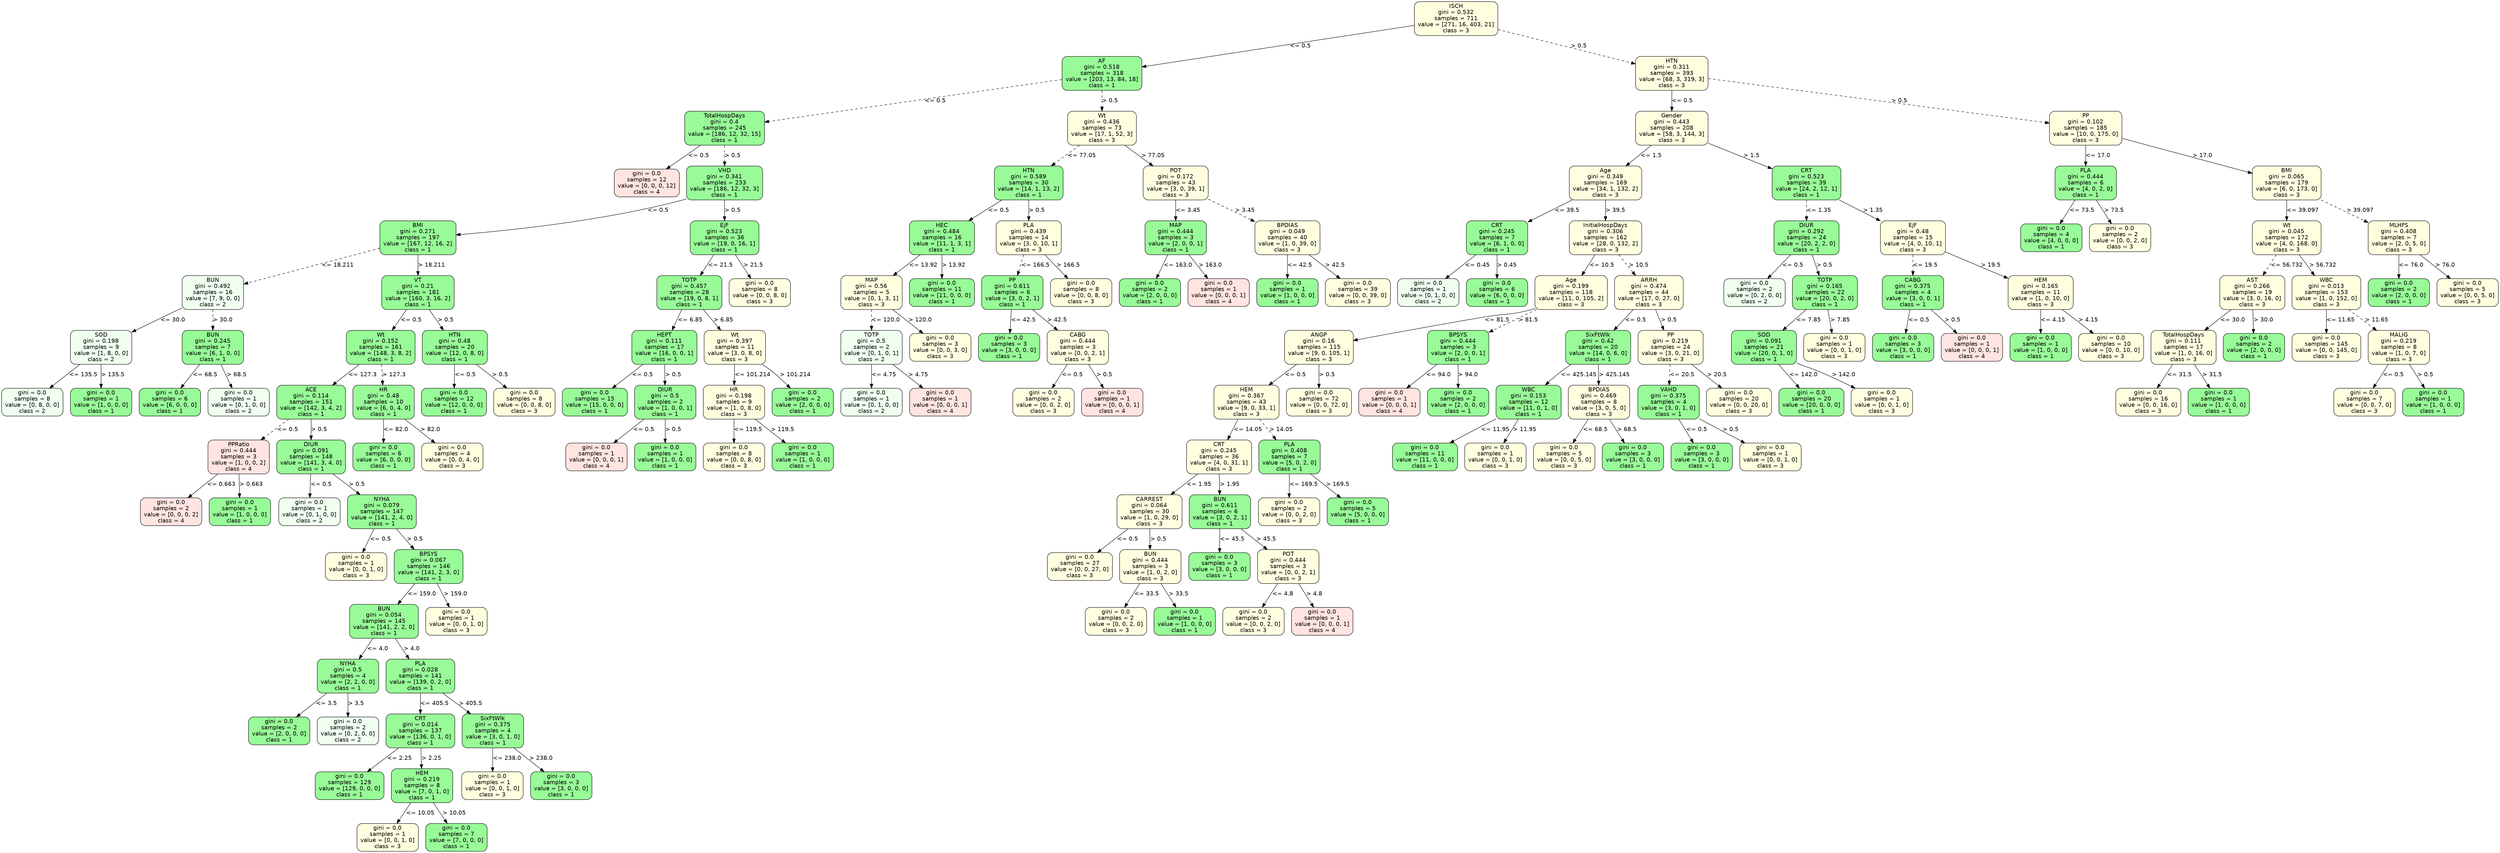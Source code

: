 strict digraph Tree {
	graph [bb="0,0,6099,2078"];
	node [color=black,
		fontname=helvetica,
		label="\N",
		shape=box,
		style="filled, rounded"
	];
	edge [fontname=helvetica];
	0	 [fillcolor=lightyellow,
		height=1.1528,
		label="ISCH\ngini = 0.532\nsamples = 711\nvalue = [271, 16, 403, 21]\nclass = 3",
		pos="3553,2036.5",
		width=2.8333];
	1	 [fillcolor=palegreen,
		height=1.1528,
		label="AF\ngini = 0.518\nsamples = 318\nvalue = [203, 13, 84, 18]\nclass = 1",
		pos="2688,1902.5",
		width=2.7083];
	0 -> 1	 [label="<= 0.5",
		labelangle=45,
		labeldistance=2.5,
		lp="3173,1969.5",
		op="<=",
		param=0.5,
		pos="e,2785.6,1917.6 3450.8,2020.7 3286.2,1995.2 2963.8,1945.2 2795.7,1919.2",
		style=solid];
	80	 [fillcolor=lightyellow,
		height=1.1528,
		label="HTN\ngini = 0.311\nsamples = 393\nvalue = [68, 3, 319, 3]\nclass = 3",
		pos="4080,1902.5",
		width=2.4583];
	0 -> 80	 [label="> 0.5",
		labelangle=-45,
		labeldistance=2.5,
		lp="3853,1969.5",
		op=">",
		param=0.5,
		pos="e,3991.2,1925.1 3655.2,2010.5 3749.5,1986.5 3888.4,1951.2 3981.5,1927.5",
		style=dashed];
	2	 [fillcolor=palegreen,
		height=1.1528,
		label="TotalHospDays\ngini = 0.4\nsamples = 245\nvalue = [186, 12, 32, 15]\nclass = 1",
		pos="1766,1768.5",
		width=2.7083];
	1 -> 2	 [label="<= 0.5",
		lp="2281,1835.5",
		op="<=",
		param=0.5,
		pos="e,1863.8,1782.7 2590.2,1888.3 2416.3,1863 2054.8,1810.5 1873.9,1784.2",
		style=dashed];
	57	 [fillcolor=lightyellow,
		height=1.1528,
		label="Wt\ngini = 0.436\nsamples = 73\nvalue = [17, 1, 52, 3]\nclass = 3",
		pos="2688,1768.5",
		width=2.3333];
	1 -> 57	 [label="> 0.5",
		lp="2708,1835.5",
		op=">",
		param=0.5,
		pos="e,2688,1810.1 2688,1860.8 2688,1848 2688,1833.7 2688,1820.2",
		style=dashed];
	3	 [fillcolor=mistyrose,
		height=0.94444,
		label="gini = 0.0\nsamples = 12\nvalue = [0, 0, 0, 12]\nclass = 4",
		pos="1576,1634.5",
		width=2.2083];
	2 -> 3	 [label="<= 0.5",
		lp="1703,1701.5",
		op="<=",
		param=0.5,
		pos="e,1624.2,1668.5 1706.9,1726.8 1683.3,1710.1 1656.1,1691 1632.7,1674.5",
		style=solid];
	4	 [fillcolor=palegreen,
		height=1.1528,
		label="VHD\ngini = 0.341\nsamples = 233\nvalue = [186, 12, 32, 3]\nclass = 1",
		pos="1766,1634.5",
		width=2.5833];
	2 -> 4	 [label="> 0.5",
		lp="1786,1701.5",
		op=">",
		param=0.5,
		pos="e,1766,1676.1 1766,1726.8 1766,1714 1766,1699.7 1766,1686.2",
		style=dashed];
	5	 [fillcolor=palegreen,
		height=1.1528,
		label="BMI\ngini = 0.271\nsamples = 197\nvalue = [167, 12, 16, 2]\nclass = 1",
		pos="1017,1500.5",
		width=2.5833];
	4 -> 5	 [label="<= 0.5",
		lp="1604,1567.5",
		op="<=",
		param=0.5,
		pos="e,1110,1506.6 1672.9,1595.6 1669.9,1594.7 1667,1593.8 1664,1593 1476,1542.2 1249.4,1517.9 1120.3,1507.5",
		style=solid];
	44	 [fillcolor=palegreen,
		height=1.1528,
		label="EjF\ngini = 0.523\nsamples = 36\nvalue = [19, 0, 16, 1]\nclass = 1",
		pos="1766,1500.5",
		width=2.3333];
	4 -> 44	 [label="> 0.5",
		lp="1786,1567.5",
		op=">",
		param=0.5,
		pos="e,1766,1542.1 1766,1592.8 1766,1580 1766,1565.7 1766,1552.2",
		style=solid];
	6	 [fillcolor=honeydew,
		height=1.1528,
		label="BUN\ngini = 0.492\nsamples = 16\nvalue = [7, 9, 0, 0]\nclass = 2",
		pos="516,1366.5",
		width=2.0833];
	5 -> 6	 [label="<= 18.211",
		lp="821.5,1433.5",
		op="<=",
		param=18.211,
		pos="e,591.39,1386.7 923.94,1475.6 831.48,1450.9 690.88,1413.3 601.25,1389.3",
		style=dashed];
	13	 [fillcolor=palegreen,
		height=1.1528,
		label="VT\ngini = 0.21\nsamples = 181\nvalue = [160, 3, 16, 2]\nclass = 1",
		pos="1017,1366.5",
		width=2.4583];
	5 -> 13	 [label="> 18.211",
		lp="1050.5,1433.5",
		op=">",
		param=18.211,
		pos="e,1017,1408.1 1017,1458.8 1017,1446 1017,1431.7 1017,1418.2",
		style=solid];
	7	 [fillcolor=honeydew,
		height=1.1528,
		label="SOD\ngini = 0.198\nsamples = 9\nvalue = [1, 8, 0, 0]\nclass = 2",
		pos="243,1232.5",
		width=2.0833];
	6 -> 7	 [label="<= 30.0",
		lp="418.5,1299.5",
		op="<=",
		param=30.0,
		pos="e,318.08,1269.4 440.68,1329.5 405.47,1312.2 363.41,1291.6 327.16,1273.8",
		style=solid];
	10	 [fillcolor=palegreen,
		height=1.1528,
		label="BUN\ngini = 0.245\nsamples = 7\nvalue = [6, 1, 0, 0]\nclass = 1",
		pos="516,1232.5",
		width=2.0833];
	6 -> 10	 [label="> 30.0",
		lp="540.5,1299.5",
		op=">",
		param=30.0,
		pos="e,516,1274.1 516,1324.8 516,1312 516,1297.7 516,1284.2",
		style=dashed];
	8	 [fillcolor=honeydew,
		height=0.94444,
		label="gini = 0.0\nsamples = 8\nvalue = [0, 8, 0, 0]\nclass = 2",
		pos="75,1098.5",
		width=2.0833];
	7 -> 8	 [label="<= 135.5",
		lp="200,1165.5",
		op="<=",
		param=135.5,
		pos="e,117.63,1132.5 190.76,1190.8 170.02,1174.3 146.24,1155.3 125.65,1138.9",
		style=solid];
	9	 [fillcolor=palegreen,
		height=0.94444,
		label="gini = 0.0\nsamples = 1\nvalue = [1, 0, 0, 0]\nclass = 1",
		pos="243,1098.5",
		width=2.0833];
	7 -> 9	 [label="> 135.5",
		lp="272,1165.5",
		op=">",
		param=135.5,
		pos="e,243,1132.5 243,1190.8 243,1175.6 243,1158.3 243,1142.9",
		style=solid];
	11	 [fillcolor=palegreen,
		height=0.94444,
		label="gini = 0.0\nsamples = 6\nvalue = [6, 0, 0, 0]\nclass = 1",
		pos="411,1098.5",
		width=2.0833];
	10 -> 11	 [label="<= 68.5",
		lp="497.5,1165.5",
		op="<=",
		param=68.5,
		pos="e,437.64,1132.5 483.35,1190.8 470.84,1174.9 456.57,1156.7 444.03,1140.7",
		style=solid];
	12	 [fillcolor=honeydew,
		height=0.94444,
		label="gini = 0.0\nsamples = 1\nvalue = [0, 1, 0, 0]\nclass = 2",
		pos="579,1098.5",
		width=2.0833];
	10 -> 12	 [label="> 68.5",
		lp="574.5,1165.5",
		op=">",
		param=68.5,
		pos="e,563.01,1132.5 535.59,1190.8 542.89,1175.3 551.19,1157.7 558.56,1142",
		style=solid];
	14	 [fillcolor=palegreen,
		height=1.1528,
		label="Wt\ngini = 0.152\nsamples = 161\nvalue = [148, 3, 8, 2]\nclass = 1",
		pos="926,1232.5",
		width=2.3333];
	13 -> 14	 [label="<= 0.5",
		lp="1001,1299.5",
		op="<=",
		param=0.5,
		pos="e,954.28,1274.1 988.71,1324.8 979.63,1311.5 969.49,1296.5 960.05,1282.6",
		style=solid];
	41	 [fillcolor=palegreen,
		height=1.1528,
		label="HTN\ngini = 0.48\nsamples = 20\nvalue = [12, 0, 8, 0]\nclass = 1",
		pos="1107,1232.5",
		width=2.2083];
	13 -> 41	 [label="> 0.5",
		lp="1085,1299.5",
		op=">",
		param=0.5,
		pos="e,1079,1274.1 1045,1324.8 1054,1311.5 1064,1296.5 1073.3,1282.6",
		style=solid];
	15	 [fillcolor=palegreen,
		height=1.1528,
		label="ACE\ngini = 0.114\nsamples = 151\nvalue = [142, 3, 4, 2]\nclass = 1",
		pos="756,1098.5",
		width=2.3333];
	14 -> 15	 [label="<= 127.3",
		lp="882,1165.5",
		op="<=",
		param=127.3,
		pos="e,808.82,1140.1 873.14,1190.8 855.39,1176.8 835.45,1161.1 817.12,1146.7",
		style=solid];
	38	 [fillcolor=palegreen,
		height=1.1528,
		label="HR\ngini = 0.48\nsamples = 10\nvalue = [6, 0, 4, 0]\nclass = 1",
		pos="933,1098.5",
		width=2.0833];
	14 -> 38	 [label="> 127.3",
		lp="959,1165.5",
		op=">",
		param=127.3,
		pos="e,930.82,1140.1 928.18,1190.8 928.85,1178 929.6,1163.7 930.3,1150.2",
		style=dashed];
	16	 [fillcolor=mistyrose,
		height=1.1528,
		label="PPRatio\ngini = 0.444\nsamples = 3\nvalue = [1, 0, 0, 2]\nclass = 4",
		pos="579,964.5",
		width=2.0833];
	15 -> 16	 [label="<= 0.5",
		lp="699,1031.5",
		op="<=",
		param=0.5,
		pos="e,634,1006.1 700.97,1056.8 682.32,1042.7 661.35,1026.8 642.12,1012.3",
		style=dashed];
	19	 [fillcolor=palegreen,
		height=1.1528,
		label="DIUR\ngini = 0.091\nsamples = 148\nvalue = [141, 3, 4, 0]\nclass = 1",
		pos="756,964.5",
		width=2.3333];
	15 -> 19	 [label="> 0.5",
		lp="776,1031.5",
		op=">",
		param=0.5,
		pos="e,756,1006.1 756,1056.8 756,1044 756,1029.7 756,1016.2",
		style=solid];
	17	 [fillcolor=mistyrose,
		height=0.94444,
		label="gini = 0.0\nsamples = 2\nvalue = [0, 0, 0, 2]\nclass = 4",
		pos="414,830.5",
		width=2.0833];
	16 -> 17	 [label="<= 0.663",
		lp="537,897.5",
		op="<=",
		param=0.663,
		pos="e,455.87,864.5 527.7,922.84 507.32,906.29 483.96,887.32 463.74,870.9",
		style=solid];
	18	 [fillcolor=palegreen,
		height=0.94444,
		label="gini = 0.0\nsamples = 1\nvalue = [1, 0, 0, 0]\nclass = 1",
		pos="582,830.5",
		width=2.0833];
	16 -> 18	 [label="> 0.663",
		lp="610,897.5",
		op=">",
		param=0.663,
		pos="e,581.24,864.5 579.93,922.84 580.27,907.6 580.66,890.33 581.01,874.87",
		style=solid];
	20	 [fillcolor=honeydew,
		height=0.94444,
		label="gini = 0.0\nsamples = 1\nvalue = [0, 1, 0, 0]\nclass = 2",
		pos="752,830.5",
		width=2.0833];
	19 -> 20	 [label="<= 0.5",
		lp="781,897.5",
		op="<=",
		param=0.5,
		pos="e,753.02,864.5 754.76,922.84 754.3,907.6 753.79,890.33 753.32,874.87",
		style=solid];
	21	 [fillcolor=palegreen,
		height=1.1528,
		label="NYHA\ngini = 0.079\nsamples = 147\nvalue = [141, 2, 4, 0]\nclass = 1",
		pos="929,830.5",
		width=2.3333];
	19 -> 21	 [label="> 0.5",
		lp="868,897.5",
		op=">",
		param=0.5,
		pos="e,875.24,872.14 809.79,922.84 828.02,908.72 848.51,892.84 867.31,878.29",
		style=solid];
	22	 [fillcolor=lightyellow,
		height=0.94444,
		label="gini = 0.0\nsamples = 1\nvalue = [0, 0, 1, 0]\nclass = 3",
		pos="866,696.5",
		width=2.0833];
	21 -> 22	 [label="<= 0.5",
		lp="926,763.5",
		op="<=",
		param=0.5,
		pos="e,881.99,730.5 909.41,788.84 902.11,773.31 893.81,755.66 886.44,739.98",
		style=solid];
	23	 [fillcolor=palegreen,
		height=1.1528,
		label="BPSYS\ngini = 0.067\nsamples = 146\nvalue = [141, 2, 3, 0]\nclass = 1",
		pos="1043,696.5",
		width=2.3333];
	21 -> 23	 [label="> 0.5",
		lp="1010,763.5",
		op=">",
		param=0.5,
		pos="e,1007.6,738.14 964.45,788.84 976.03,775.22 989,759.97 1001,745.85",
		style=solid];
	24	 [fillcolor=palegreen,
		height=1.1528,
		label="BUN\ngini = 0.054\nsamples = 145\nvalue = [141, 2, 2, 0]\nclass = 1",
		pos="934,562.5",
		width=2.3333];
	23 -> 24	 [label="<= 159.0",
		lp="1027,629.5",
		op="<=",
		param=159.0,
		pos="e,967.87,604.14 1009.1,654.84 998.14,641.35 985.86,626.26 974.46,612.24",
		style=solid];
	37	 [fillcolor=lightyellow,
		height=0.94444,
		label="gini = 0.0\nsamples = 1\nvalue = [0, 0, 1, 0]\nclass = 3",
		pos="1111,562.5",
		width=2.0833];
	23 -> 37	 [label="> 159.0",
		lp="1109,629.5",
		op=">",
		param=159.0,
		pos="e,1093.7,596.5 1064.1,654.84 1072.1,639.17 1081.1,621.33 1089.2,605.53",
		style=solid];
	25	 [fillcolor=palegreen,
		height=1.1528,
		label="NYHA\ngini = 0.5\nsamples = 4\nvalue = [2, 2, 0, 0]\nclass = 1",
		pos="846,428.5",
		width=2.0833];
	24 -> 25	 [label="<= 4.0",
		lp="919,495.5",
		op="<=",
		param=4.0,
		pos="e,873.34,470.14 906.64,520.84 897.86,507.48 888.05,492.54 878.93,478.64",
		style=solid];
	28	 [fillcolor=palegreen,
		height=1.1528,
		label="PLA\ngini = 0.028\nsamples = 141\nvalue = [139, 0, 2, 0]\nclass = 1",
		pos="1023,428.5",
		width=2.3333];
	24 -> 28	 [label="> 4.0",
		lp="1002,495.5",
		op=">",
		param=4.0,
		pos="e,995.34,470.14 961.67,520.84 970.55,507.48 980.47,492.54 989.7,478.64",
		style=solid];
	26	 [fillcolor=palegreen,
		height=0.94444,
		label="gini = 0.0\nsamples = 2\nvalue = [2, 0, 0, 0]\nclass = 1",
		pos="678,294.5",
		width=2.0833];
	25 -> 26	 [label="<= 3.5",
		lp="794,361.5",
		op="<=",
		param=3.5,
		pos="e,720.63,328.5 793.76,386.84 773.02,370.29 749.24,351.32 728.65,334.9",
		style=solid];
	27	 [fillcolor=honeydew,
		height=0.94444,
		label="gini = 0.0\nsamples = 2\nvalue = [0, 2, 0, 0]\nclass = 2",
		pos="846,294.5",
		width=2.0833];
	25 -> 27	 [label="> 3.5",
		lp="866,361.5",
		op=">",
		param=3.5,
		pos="e,846,328.5 846,386.84 846,371.6 846,354.33 846,338.87",
		style=solid];
	29	 [fillcolor=palegreen,
		height=1.1528,
		label="CRT\ngini = 0.014\nsamples = 137\nvalue = [136, 0, 1, 0]\nclass = 1",
		pos="1023,294.5",
		width=2.3333];
	28 -> 29	 [label="<= 405.5",
		lp="1058,361.5",
		op="<=",
		param=405.5,
		pos="e,1023,336.14 1023,386.84 1023,373.98 1023,359.66 1023,346.21",
		style=solid];
	34	 [fillcolor=palegreen,
		height=1.1528,
		label="SixFtWlk\ngini = 0.375\nsamples = 4\nvalue = [3, 0, 1, 0]\nclass = 1",
		pos="1200,294.5",
		width=2.0833];
	28 -> 34	 [label="> 405.5",
		lp="1146,361.5",
		op=">",
		param=405.5,
		pos="e,1145,336.14 1078,386.84 1096.7,372.72 1117.7,356.84 1136.9,342.29",
		style=solid];
	30	 [fillcolor=palegreen,
		height=0.94444,
		label="gini = 0.0\nsamples = 129\nvalue = [129, 0, 0, 0]\nclass = 1",
		pos="850,160.5",
		width=2.3333];
	29 -> 30	 [label="<= 2.25",
		lp="972.5,227.5",
		op="<=",
		param=2.25,
		pos="e,893.9,194.5 969.21,252.84 947.75,236.21 923.14,217.15 901.87,200.68",
		style=solid];
	31	 [fillcolor=palegreen,
		height=1.1528,
		label="HEM\ngini = 0.219\nsamples = 8\nvalue = [7, 0, 1, 0]\nclass = 1",
		pos="1027,160.5",
		width=2.0833];
	29 -> 31	 [label="> 2.25",
		lp="1050.5,227.5",
		op=">",
		param=2.25,
		pos="e,1025.8,202.14 1024.2,252.84 1024.6,239.98 1025.1,225.66 1025.5,212.21",
		style=solid];
	32	 [fillcolor=lightyellow,
		height=0.94444,
		label="gini = 0.0\nsamples = 1\nvalue = [0, 0, 1, 0]\nclass = 3",
		pos="943,34",
		width=2.0833];
	31 -> 32	 [label="<= 10.05",
		lp="1020,93.5",
		op="<=",
		param=10.05,
		pos="e,965.67,68.142 999.26,118.73 990.32,105.27 980.41,90.336 971.42,76.803",
		style=solid];
	33	 [fillcolor=palegreen,
		height=0.94444,
		label="gini = 0.0\nsamples = 7\nvalue = [7, 0, 0, 0]\nclass = 1",
		pos="1111,34",
		width=2.0833];
	31 -> 33	 [label="> 10.05",
		lp="1104,93.5",
		op=">",
		param=10.05,
		pos="e,1088.3,68.142 1054.7,118.73 1063.7,105.27 1073.6,90.336 1082.6,76.803",
		style=solid];
	35	 [fillcolor=lightyellow,
		height=0.94444,
		label="gini = 0.0\nsamples = 1\nvalue = [0, 0, 1, 0]\nclass = 3",
		pos="1199,160.5",
		width=2.0833];
	34 -> 35	 [label="<= 238.0",
		lp="1235,227.5",
		op="<=",
		param=238.0,
		pos="e,1199.3,194.5 1199.7,252.84 1199.6,237.6 1199.4,220.33 1199.3,204.87",
		style=solid];
	36	 [fillcolor=palegreen,
		height=0.94444,
		label="gini = 0.0\nsamples = 3\nvalue = [3, 0, 0, 0]\nclass = 1",
		pos="1367,160.5",
		width=2.0833];
	34 -> 36	 [label="> 238.0",
		lp="1318,227.5",
		op=">",
		param=238.0,
		pos="e,1324.6,194.5 1251.9,252.84 1272.5,236.29 1296.2,217.32 1316.7,200.9",
		style=solid];
	39	 [fillcolor=palegreen,
		height=0.94444,
		label="gini = 0.0\nsamples = 6\nvalue = [6, 0, 0, 0]\nclass = 1",
		pos="933,964.5",
		width=2.0833];
	38 -> 39	 [label="<= 82.0",
		lp="963.5,1031.5",
		op="<=",
		param=82.0,
		pos="e,933,998.5 933,1056.8 933,1041.6 933,1024.3 933,1008.9",
		style=solid];
	40	 [fillcolor=lightyellow,
		height=0.94444,
		label="gini = 0.0\nsamples = 4\nvalue = [0, 0, 4, 0]\nclass = 3",
		pos="1101,964.5",
		width=2.0833];
	38 -> 40	 [label="> 82.0",
		lp="1047.5,1031.5",
		op=">",
		param=82.0,
		pos="e,1058.4,998.5 985.24,1056.8 1006,1040.3 1029.8,1021.3 1050.4,1004.9",
		style=solid];
	42	 [fillcolor=palegreen,
		height=0.94444,
		label="gini = 0.0\nsamples = 12\nvalue = [12, 0, 0, 0]\nclass = 1",
		pos="1105,1098.5",
		width=2.2083];
	41 -> 42	 [label="<= 0.5",
		lp="1133,1165.5",
		op="<=",
		param=0.5,
		pos="e,1105.5,1132.5 1106.4,1190.8 1106.2,1175.6 1105.9,1158.3 1105.7,1142.9",
		style=solid];
	43	 [fillcolor=lightyellow,
		height=0.94444,
		label="gini = 0.0\nsamples = 8\nvalue = [0, 0, 8, 0]\nclass = 3",
		pos="1277,1098.5",
		width=2.0833];
	41 -> 43	 [label="> 0.5",
		lp="1218,1165.5",
		op=">",
		param=0.5,
		pos="e,1233.9,1132.5 1159.9,1190.8 1180.9,1174.3 1204.9,1155.3 1225.8,1138.9",
		style=solid];
	45	 [fillcolor=palegreen,
		height=1.1528,
		label="TOTP\ngini = 0.457\nsamples = 28\nvalue = [19, 0, 8, 1]\nclass = 1",
		pos="1680,1366.5",
		width=2.2083];
	44 -> 45	 [label="<= 21.5",
		lp="1756.5,1433.5",
		op="<=",
		param=21.5,
		pos="e,1706.7,1408.1 1739.3,1458.8 1730.7,1445.5 1721.1,1430.5 1712.2,1416.6",
		style=solid];
	56	 [fillcolor=lightyellow,
		height=0.94444,
		label="gini = 0.0\nsamples = 8\nvalue = [0, 0, 8, 0]\nclass = 3",
		pos="1852,1366.5",
		width=2.0833];
	44 -> 56	 [label="> 21.5",
		lp="1836.5,1433.5",
		op=">",
		param=21.5,
		pos="e,1830.2,1400.5 1792.7,1458.8 1802.9,1443 1814.5,1425 1824.7,1409.1",
		style=solid];
	46	 [fillcolor=palegreen,
		height=1.1528,
		label="HEPT\ngini = 0.111\nsamples = 17\nvalue = [16, 0, 0, 1]\nclass = 1",
		pos="1619,1232.5",
		width=2.2083];
	45 -> 46	 [label="<= 6.85",
		lp="1682.5,1299.5",
		op="<=",
		param=6.85,
		pos="e,1638,1274.1 1661,1324.8 1655.1,1311.7 1648.4,1297.1 1642.2,1283.4",
		style=solid];
	51	 [fillcolor=lightyellow,
		height=1.1528,
		label="Wt\ngini = 0.397\nsamples = 11\nvalue = [3, 0, 8, 0]\nclass = 3",
		pos="1791,1232.5",
		width=2.0833];
	45 -> 51	 [label="> 6.85",
		lp="1763.5,1299.5",
		op=">",
		param=6.85,
		pos="e,1756.5,1274.1 1714.5,1324.8 1725.8,1311.2 1738.4,1296 1750.1,1281.9",
		style=solid];
	47	 [fillcolor=palegreen,
		height=0.94444,
		label="gini = 0.0\nsamples = 15\nvalue = [15, 0, 0, 0]\nclass = 1",
		pos="1449,1098.5",
		width=2.2083];
	46 -> 47	 [label="<= 0.5",
		lp="1566,1165.5",
		op="<=",
		param=0.5,
		pos="e,1492.1,1132.5 1566.1,1190.8 1545.1,1174.3 1521.1,1155.3 1500.2,1138.9",
		style=solid];
	48	 [fillcolor=palegreen,
		height=1.1528,
		label="DIUR\ngini = 0.5\nsamples = 2\nvalue = [1, 0, 0, 1]\nclass = 1",
		pos="1621,1098.5",
		width=2.0833];
	46 -> 48	 [label="> 0.5",
		lp="1641,1165.5",
		op=">",
		param=0.5,
		pos="e,1620.4,1140.1 1619.6,1190.8 1619.8,1178 1620,1163.7 1620.2,1150.2",
		style=solid];
	49	 [fillcolor=mistyrose,
		height=0.94444,
		label="gini = 0.0\nsamples = 1\nvalue = [0, 0, 0, 1]\nclass = 4",
		pos="1453,964.5",
		width=2.0833];
	48 -> 49	 [label="<= 0.5",
		lp="1569,1031.5",
		op="<=",
		param=0.5,
		pos="e,1495.6,998.5 1568.8,1056.8 1548,1040.3 1524.2,1021.3 1503.6,1004.9",
		style=solid];
	50	 [fillcolor=palegreen,
		height=0.94444,
		label="gini = 0.0\nsamples = 1\nvalue = [1, 0, 0, 0]\nclass = 1",
		pos="1621,964.5",
		width=2.0833];
	48 -> 50	 [label="> 0.5",
		lp="1641,1031.5",
		op=">",
		param=0.5,
		pos="e,1621,998.5 1621,1056.8 1621,1041.6 1621,1024.3 1621,1008.9",
		style=solid];
	52	 [fillcolor=lightyellow,
		height=1.1528,
		label="HR\ngini = 0.198\nsamples = 9\nvalue = [1, 0, 8, 0]\nclass = 3",
		pos="1789,1098.5",
		width=2.0833];
	51 -> 52	 [label="<= 101.214",
		lp="1835,1165.5",
		op="<=",
		param=101.214,
		pos="e,1789.6,1140.1 1790.4,1190.8 1790.2,1178 1790,1163.7 1789.8,1150.2",
		style=solid];
	55	 [fillcolor=palegreen,
		height=0.94444,
		label="gini = 0.0\nsamples = 2\nvalue = [2, 0, 0, 0]\nclass = 1",
		pos="1957,1098.5",
		width=2.0833];
	51 -> 55	 [label="> 101.214",
		lp="1937,1165.5",
		op=">",
		param=101.214,
		pos="e,1926,1132.7 1859,1190.9 1867.3,1185.1 1875.5,1179.1 1883,1173 1895.3,1163 1907.8,1151.2 1918.9,1140",
		style=solid];
	53	 [fillcolor=lightyellow,
		height=0.94444,
		label="gini = 0.0\nsamples = 8\nvalue = [0, 0, 8, 0]\nclass = 3",
		pos="1789,964.5",
		width=2.0833];
	52 -> 53	 [label="<= 119.5",
		lp="1824,1031.5",
		op="<=",
		param=119.5,
		pos="e,1789,998.5 1789,1056.8 1789,1041.6 1789,1024.3 1789,1008.9",
		style=solid];
	54	 [fillcolor=palegreen,
		height=0.94444,
		label="gini = 0.0\nsamples = 1\nvalue = [1, 0, 0, 0]\nclass = 1",
		pos="1957,964.5",
		width=2.0833];
	52 -> 54	 [label="> 119.5",
		lp="1908,1031.5",
		op=">",
		param=119.5,
		pos="e,1914.4,998.5 1841.2,1056.8 1862,1040.3 1885.8,1021.3 1906.4,1004.9",
		style=solid];
	58	 [fillcolor=palegreen,
		height=1.1528,
		label="HTN\ngini = 0.589\nsamples = 30\nvalue = [14, 1, 13, 2]\nclass = 1",
		pos="2509,1634.5",
		width=2.3333];
	57 -> 58	 [label="<= 77.05",
		lp="2639,1701.5",
		op="<=",
		param=77.05,
		pos="e,2564.6,1676.1 2632.3,1726.8 2613.5,1712.7 2592.3,1696.8 2572.8,1682.3",
		style=dashed];
	73	 [fillcolor=lightyellow,
		height=1.1528,
		label="POT\ngini = 0.172\nsamples = 43\nvalue = [3, 0, 39, 1]\nclass = 3",
		pos="2868,1634.5",
		width=2.2083];
	57 -> 73	 [label="> 77.05",
		lp="2813,1701.5",
		op=">",
		param=77.05,
		pos="e,2812.1,1676.1 2744,1726.8 2762.9,1712.7 2784.3,1696.8 2803.8,1682.3",
		style=solid];
	59	 [fillcolor=palegreen,
		height=1.1528,
		label="HEC\ngini = 0.484\nsamples = 16\nvalue = [11, 1, 3, 1]\nclass = 1",
		pos="2297,1500.5",
		width=2.2083];
	58 -> 59	 [label="<= 0.5",
		lp="2436,1567.5",
		op="<=",
		param=0.5,
		pos="e,2362.9,1542.1 2443.1,1592.8 2420.4,1578.5 2394.7,1562.3 2371.4,1547.5",
		style=solid];
	66	 [fillcolor=lightyellow,
		height=1.1528,
		label="PLA\ngini = 0.439\nsamples = 14\nvalue = [3, 0, 10, 1]\nclass = 3",
		pos="2509,1500.5",
		width=2.2083];
	58 -> 66	 [label="> 0.5",
		lp="2529,1567.5",
		op=">",
		param=0.5,
		pos="e,2509,1542.1 2509,1592.8 2509,1580 2509,1565.7 2509,1552.2",
		style=solid];
	60	 [fillcolor=lightyellow,
		height=1.1528,
		label="MAP\ngini = 0.56\nsamples = 5\nvalue = [0, 1, 3, 1]\nclass = 3",
		pos="2125,1366.5",
		width=2.0833];
	59 -> 60	 [label="<= 13.92",
		lp="2252,1433.5",
		op="<=",
		param=13.92,
		pos="e,2178.4,1408.1 2243.5,1458.8 2225.4,1444.7 2205,1428.8 2186.3,1414.3",
		style=solid];
	65	 [fillcolor=palegreen,
		height=0.94444,
		label="gini = 0.0\nsamples = 11\nvalue = [11, 0, 0, 0]\nclass = 1",
		pos="2297,1366.5",
		width=2.2083];
	59 -> 65	 [label="> 13.92",
		lp="2326,1433.5",
		op=">",
		param=13.92,
		pos="e,2297,1400.5 2297,1458.8 2297,1443.6 2297,1426.3 2297,1410.9",
		style=solid];
	61	 [fillcolor=honeydew,
		height=1.1528,
		label="TOTP\ngini = 0.5\nsamples = 2\nvalue = [0, 1, 0, 1]\nclass = 2",
		pos="2125,1232.5",
		width=2.0833];
	60 -> 61	 [label="<= 120.0",
		lp="2160,1299.5",
		op="<=",
		param=120.0,
		pos="e,2125,1274.1 2125,1324.8 2125,1312 2125,1297.7 2125,1284.2",
		style=dashed];
	64	 [fillcolor=lightyellow,
		height=0.94444,
		label="gini = 0.0\nsamples = 3\nvalue = [0, 0, 3, 0]\nclass = 3",
		pos="2293,1232.5",
		width=2.0833];
	60 -> 64	 [label="> 120.0",
		lp="2244,1299.5",
		op=">",
		param=120.0,
		pos="e,2250.4,1266.5 2177.2,1324.8 2198,1308.3 2221.8,1289.3 2242.4,1272.9",
		style=solid];
	62	 [fillcolor=honeydew,
		height=0.94444,
		label="gini = 0.0\nsamples = 1\nvalue = [0, 1, 0, 0]\nclass = 2",
		pos="2125,1098.5",
		width=2.0833];
	61 -> 62	 [label="<= 4.75",
		lp="2155.5,1165.5",
		op="<=",
		param=4.75,
		pos="e,2125,1132.5 2125,1190.8 2125,1175.6 2125,1158.3 2125,1142.9",
		style=solid];
	63	 [fillcolor=mistyrose,
		height=0.94444,
		label="gini = 0.0\nsamples = 1\nvalue = [0, 0, 0, 1]\nclass = 4",
		pos="2293,1098.5",
		width=2.0833];
	61 -> 63	 [label="> 4.75",
		lp="2239.5,1165.5",
		op=">",
		param=4.75,
		pos="e,2250.4,1132.5 2177.2,1190.8 2198,1174.3 2221.8,1155.3 2242.4,1138.9",
		style=solid];
	67	 [fillcolor=palegreen,
		height=1.1528,
		label="PP\ngini = 0.611\nsamples = 6\nvalue = [3, 0, 2, 1]\nclass = 1",
		pos="2469,1366.5",
		width=2.0833];
	66 -> 67	 [label="<= 166.5",
		lp="2526,1433.5",
		op="<=",
		param=166.5,
		pos="e,2481.4,1408.1 2496.6,1458.8 2492.7,1445.9 2488.4,1431.4 2484.3,1417.8",
		style=dashed];
	72	 [fillcolor=lightyellow,
		height=0.94444,
		label="gini = 0.0\nsamples = 8\nvalue = [0, 0, 8, 0]\nclass = 3",
		pos="2637,1366.5",
		width=2.0833];
	66 -> 72	 [label="> 166.5",
		lp="2606,1433.5",
		op=">",
		param=166.5,
		pos="e,2604.5,1400.5 2548.8,1458.8 2564.3,1442.6 2582.1,1424 2597.6,1407.8",
		style=solid];
	68	 [fillcolor=palegreen,
		height=0.94444,
		label="gini = 0.0\nsamples = 3\nvalue = [3, 0, 0, 0]\nclass = 1",
		pos="2461,1232.5",
		width=2.0833];
	67 -> 68	 [label="<= 42.5",
		lp="2496.5,1299.5",
		op="<=",
		param=42.5,
		pos="e,2463,1266.5 2466.5,1324.8 2465.6,1309.6 2464.6,1292.3 2463.6,1276.9",
		style=solid];
	69	 [fillcolor=lightyellow,
		height=1.1528,
		label="CABG\ngini = 0.444\nsamples = 3\nvalue = [0, 0, 2, 1]\nclass = 3",
		pos="2629,1232.5",
		width=2.0833];
	67 -> 69	 [label="> 42.5",
		lp="2578.5,1299.5",
		op=">",
		param=42.5,
		pos="e,2579.3,1274.1 2518.7,1324.8 2535.5,1310.8 2554.2,1295.1 2571.5,1280.7",
		style=solid];
	70	 [fillcolor=lightyellow,
		height=0.94444,
		label="gini = 0.0\nsamples = 2\nvalue = [0, 0, 2, 0]\nclass = 3",
		pos="2545,1098.5",
		width=2.0833];
	69 -> 70	 [label="<= 0.5",
		lp="2616,1165.5",
		op="<=",
		param=0.5,
		pos="e,2566.3,1132.5 2602.9,1190.8 2593,1175 2581.7,1157 2571.7,1141.1",
		style=solid];
	71	 [fillcolor=mistyrose,
		height=0.94444,
		label="gini = 0.0\nsamples = 1\nvalue = [0, 0, 0, 1]\nclass = 4",
		pos="2713,1098.5",
		width=2.0833];
	69 -> 71	 [label="> 0.5",
		lp="2694,1165.5",
		op=">",
		param=0.5,
		pos="e,2691.7,1132.5 2655.1,1190.8 2665,1175 2676.3,1157 2686.3,1141.1",
		style=solid];
	74	 [fillcolor=palegreen,
		height=1.1528,
		label="MAP\ngini = 0.444\nsamples = 3\nvalue = [2, 0, 0, 1]\nclass = 1",
		pos="2868,1500.5",
		width=2.0833];
	73 -> 74	 [label="<= 3.45",
		lp="2898.5,1567.5",
		op="<=",
		param=3.45,
		pos="e,2868,1542.1 2868,1592.8 2868,1580 2868,1565.7 2868,1552.2",
		style=solid];
	77	 [fillcolor=lightyellow,
		height=1.1528,
		label="BPDIAS\ngini = 0.049\nsamples = 40\nvalue = [1, 0, 39, 0]\nclass = 3",
		pos="3141,1500.5",
		width=2.2083];
	73 -> 77	 [label="> 3.45",
		lp="3037.5,1567.5",
		op=">",
		param=3.45,
		pos="e,3061.2,1539.7 2947.7,1595.4 2980.4,1579.4 3018.3,1560.7 3051.9,1544.3",
		style=dashed];
	75	 [fillcolor=palegreen,
		height=0.94444,
		label="gini = 0.0\nsamples = 2\nvalue = [2, 0, 0, 0]\nclass = 1",
		pos="2805,1366.5",
		width=2.0833];
	74 -> 75	 [label="<= 163.0",
		lp="2874,1433.5",
		op="<=",
		param=163.0,
		pos="e,2821,1400.5 2848.4,1458.8 2841.1,1443.3 2832.8,1425.7 2825.4,1410",
		style=solid];
	76	 [fillcolor=mistyrose,
		height=0.94444,
		label="gini = 0.0\nsamples = 1\nvalue = [0, 0, 0, 1]\nclass = 4",
		pos="2973,1366.5",
		width=2.0833];
	74 -> 76	 [label="> 163.0",
		lp="2953,1433.5",
		op=">",
		param=163.0,
		pos="e,2946.4,1400.5 2900.6,1458.8 2913.2,1442.9 2927.4,1424.7 2940,1408.7",
		style=solid];
	78	 [fillcolor=palegreen,
		height=0.94444,
		label="gini = 0.0\nsamples = 1\nvalue = [1, 0, 0, 0]\nclass = 1",
		pos="3141,1366.5",
		width=2.0833];
	77 -> 78	 [label="<= 42.5",
		lp="3171.5,1433.5",
		op="<=",
		param=42.5,
		pos="e,3141,1400.5 3141,1458.8 3141,1443.6 3141,1426.3 3141,1410.9",
		style=solid];
	79	 [fillcolor=lightyellow,
		height=0.94444,
		label="gini = 0.0\nsamples = 39\nvalue = [0, 0, 39, 0]\nclass = 3",
		pos="3313,1366.5",
		width=2.2083];
	77 -> 79	 [label="> 42.5",
		lp="3257.5,1433.5",
		op=">",
		param=42.5,
		pos="e,3269.4,1400.5 3194.5,1458.8 3215.8,1442.2 3240.3,1423.2 3261.4,1406.7",
		style=solid];
	81	 [fillcolor=lightyellow,
		height=1.1528,
		label="Gender\ngini = 0.443\nsamples = 208\nvalue = [58, 3, 144, 3]\nclass = 3",
		pos="4080,1768.5",
		width=2.4583];
	80 -> 81	 [label="<= 0.5",
		lp="4106,1835.5",
		op="<=",
		param=0.5,
		pos="e,4080,1810.1 4080,1860.8 4080,1848 4080,1833.7 4080,1820.2",
		style=solid];
	136	 [fillcolor=lightyellow,
		height=1.1528,
		label="PP\ngini = 0.102\nsamples = 185\nvalue = [10, 0, 175, 0]\nclass = 3",
		pos="5091,1768.5",
		width=2.4583];
	80 -> 136	 [label="> 0.5",
		lp="4636,1835.5",
		op=">",
		param=0.5,
		pos="e,5002.4,1780.2 4168.8,1890.7 4357.2,1865.8 4795.6,1807.7 4992.3,1781.6",
		style=dashed];
	82	 [fillcolor=lightyellow,
		height=1.1528,
		label="Age\ngini = 0.349\nsamples = 169\nvalue = [34, 1, 132, 2]\nclass = 3",
		pos="3918,1634.5",
		width=2.4583];
	81 -> 82	 [label="<= 1.5",
		lp="4030,1701.5",
		op="<=",
		param=1.5,
		pos="e,3968.3,1676.1 4029.6,1726.8 4012.7,1712.8 3993.7,1697.1 3976.2,1682.7",
		style=solid];
	121	 [fillcolor=palegreen,
		height=1.1528,
		label="CRT\ngini = 0.523\nsamples = 39\nvalue = [24, 2, 12, 1]\nclass = 1",
		pos="4409,1634.5",
		width=2.3333];
	81 -> 121	 [label="> 1.5",
		lp="4275,1701.5",
		op=">",
		param=1.5,
		pos="e,4324.8,1668.8 4168.6,1732.4 4214,1713.9 4269.3,1691.4 4315.4,1672.6",
		style=solid];
	83	 [fillcolor=palegreen,
		height=1.1528,
		label="CRT\ngini = 0.245\nsamples = 7\nvalue = [6, 1, 0, 0]\nclass = 1",
		pos="3653,1500.5",
		width=2.0833];
	82 -> 83	 [label="<= 39.5",
		lp="3824.5,1567.5",
		op="<=",
		param=39.5,
		pos="e,3728.1,1538.5 3835.6,1592.8 3804.4,1577 3768.7,1559 3737.3,1543.1",
		style=solid];
	86	 [fillcolor=lightyellow,
		height=1.1528,
		label="InitialHospDays\ngini = 0.306\nsamples = 162\nvalue = [28, 0, 132, 2]\nclass = 3",
		pos="3918,1500.5",
		width=2.4583];
	82 -> 86	 [label="> 39.5",
		lp="3942.5,1567.5",
		op=">",
		param=39.5,
		pos="e,3918,1542.1 3918,1592.8 3918,1580 3918,1565.7 3918,1552.2",
		style=solid];
	84	 [fillcolor=honeydew,
		height=0.94444,
		label="gini = 0.0\nsamples = 1\nvalue = [0, 1, 0, 0]\nclass = 2",
		pos="3485,1366.5",
		width=2.0833];
	83 -> 84	 [label="<= 0.45",
		lp="3605.5,1433.5",
		op="<=",
		param=0.45,
		pos="e,3527.6,1400.5 3600.8,1458.8 3580,1442.3 3556.2,1423.3 3535.6,1406.9",
		style=solid];
	85	 [fillcolor=palegreen,
		height=0.94444,
		label="gini = 0.0\nsamples = 6\nvalue = [6, 0, 0, 0]\nclass = 1",
		pos="3653,1366.5",
		width=2.0833];
	83 -> 85	 [label="> 0.45",
		lp="3677.5,1433.5",
		op=">",
		param=0.45,
		pos="e,3653,1400.5 3653,1458.8 3653,1443.6 3653,1426.3 3653,1410.9",
		style=solid];
	87	 [fillcolor=lightyellow,
		height=1.1528,
		label="Age\ngini = 0.199\nsamples = 118\nvalue = [11, 0, 105, 2]\nclass = 3",
		pos="3834,1366.5",
		width=2.4583];
	86 -> 87	 [label="<= 10.5",
		lp="3909.5,1433.5",
		op="<=",
		param=10.5,
		pos="e,3860.1,1408.1 3891.9,1458.8 3883.5,1445.5 3874.1,1430.5 3865.4,1416.6",
		style=solid];
	108	 [fillcolor=lightyellow,
		height=1.1528,
		label="ARRH\ngini = 0.474\nsamples = 44\nvalue = [17, 0, 27, 0]\nclass = 3",
		pos="4024,1366.5",
		width=2.3333];
	86 -> 108	 [label="> 10.5",
		lp="3999.5,1433.5",
		op=">",
		param=10.5,
		pos="e,3991.1,1408.1 3951,1458.8 3961.6,1445.3 3973.6,1430.3 3984.7,1416.2",
		style=dashed];
	88	 [fillcolor=lightyellow,
		height=1.1528,
		label="ANGP\ngini = 0.16\nsamples = 115\nvalue = [9, 0, 105, 1]\nclass = 3",
		pos="3218,1232.5",
		width=2.3333];
	87 -> 88	 [label="<= 81.5",
		lp="3653.5,1299.5",
		op="<=",
		param=81.5,
		pos="e,3302.1,1248.6 3745.2,1327.5 3742.5,1326.6 3739.7,1325.8 3737,1325 3687.7,1310.8 3673.6,1315.6 3623,1307 3516.3,1288.8 3394.1,1266 \
3312.1,1250.5",
		style=solid];
	105	 [fillcolor=palegreen,
		height=1.1528,
		label="BPSYS\ngini = 0.444\nsamples = 3\nvalue = [2, 0, 0, 1]\nclass = 1",
		pos="3558,1232.5",
		width=2.0833];
	87 -> 105	 [label="> 81.5",
		lp="3729.5,1299.5",
		op=">",
		param=81.5,
		pos="e,3633,1268.9 3748.2,1324.8 3714.5,1308.5 3675.9,1289.7 3642.4,1273.5",
		style=dashed];
	89	 [fillcolor=lightyellow,
		height=1.1528,
		label="HEM\ngini = 0.367\nsamples = 43\nvalue = [9, 0, 33, 1]\nclass = 3",
		pos="3041,1098.5",
		width=2.2083];
	88 -> 89	 [label="<= 0.5",
		lp="3161,1165.5",
		op="<=",
		param=0.5,
		pos="e,3096,1140.1 3163,1190.8 3144.3,1176.7 3123.3,1160.8 3104.1,1146.3",
		style=solid];
	104	 [fillcolor=lightyellow,
		height=0.94444,
		label="gini = 0.0\nsamples = 72\nvalue = [0, 0, 72, 0]\nclass = 3",
		pos="3218,1098.5",
		width=2.2083];
	88 -> 104	 [label="> 0.5",
		lp="3238,1165.5",
		op=">",
		param=0.5,
		pos="e,3218,1132.5 3218,1190.8 3218,1175.6 3218,1158.3 3218,1142.9",
		style=solid];
	90	 [fillcolor=lightyellow,
		height=1.1528,
		label="CRT\ngini = 0.245\nsamples = 36\nvalue = [4, 0, 31, 1]\nclass = 3",
		pos="2974,964.5",
		width=2.2083];
	89 -> 90	 [label="<= 14.05",
		lp="3045,1031.5",
		op="<=",
		param=14.05,
		pos="e,2994.8,1006.1 3020.2,1056.8 3013.6,1043.7 3006.3,1029.1 2999.5,1015.4",
		style=solid];
	101	 [fillcolor=palegreen,
		height=1.1528,
		label="PLA\ngini = 0.408\nsamples = 7\nvalue = [5, 0, 2, 0]\nclass = 1",
		pos="3146,964.5",
		width=2.0833];
	89 -> 101	 [label="> 14.05",
		lp="3126,1031.5",
		op=">",
		param=14.05,
		pos="e,3113.4,1006.1 3073.6,1056.8 3084.2,1043.3 3096,1028.3 3107,1014.2",
		style=dashed];
	91	 [fillcolor=lightyellow,
		height=1.1528,
		label="CARREST\ngini = 0.064\nsamples = 30\nvalue = [1, 0, 29, 0]\nclass = 3",
		pos="2804,830.5",
		width=2.2083];
	90 -> 91	 [label="<= 1.95",
		lp="2925.5,897.5",
		op="<=",
		param=1.95,
		pos="e,2856.8,872.14 2921.1,922.84 2903.4,908.84 2883.4,893.13 2865.1,878.68",
		style=solid];
	96	 [fillcolor=palegreen,
		height=1.1528,
		label="BUN\ngini = 0.611\nsamples = 6\nvalue = [3, 0, 2, 1]\nclass = 1",
		pos="2976,830.5",
		width=2.0833];
	90 -> 96	 [label="> 1.95",
		lp="3000.5,897.5",
		op=">",
		param=1.95,
		pos="e,2975.4,872.14 2974.6,922.84 2974.8,909.98 2975,895.66 2975.2,882.21",
		style=solid];
	92	 [fillcolor=lightyellow,
		height=0.94444,
		label="gini = 0.0\nsamples = 27\nvalue = [0, 0, 27, 0]\nclass = 3",
		pos="2634,696.5",
		width=2.2083];
	91 -> 92	 [label="<= 0.5",
		lp="2751,763.5",
		op="<=",
		param=0.5,
		pos="e,2677.1,730.5 2751.1,788.84 2730.1,772.29 2706.1,753.32 2685.2,736.9",
		style=solid];
	93	 [fillcolor=lightyellow,
		height=1.1528,
		label="BUN\ngini = 0.444\nsamples = 3\nvalue = [1, 0, 2, 0]\nclass = 3",
		pos="2806,696.5",
		width=2.0833];
	91 -> 93	 [label="> 0.5",
		lp="2826,763.5",
		op=">",
		param=0.5,
		pos="e,2805.4,738.14 2804.6,788.84 2804.8,775.98 2805,761.66 2805.2,748.21",
		style=solid];
	94	 [fillcolor=lightyellow,
		height=0.94444,
		label="gini = 0.0\nsamples = 2\nvalue = [0, 0, 2, 0]\nclass = 3",
		pos="2722,562.5",
		width=2.0833];
	93 -> 94	 [label="<= 33.5",
		lp="2797.5,629.5",
		op="<=",
		param=33.5,
		pos="e,2743.3,596.5 2779.9,654.84 2770,639.02 2758.7,620.99 2748.7,605.09",
		style=solid];
	95	 [fillcolor=palegreen,
		height=0.94444,
		label="gini = 0.0\nsamples = 1\nvalue = [1, 0, 0, 0]\nclass = 1",
		pos="2890,562.5",
		width=2.0833];
	93 -> 95	 [label="> 33.5",
		lp="2875.5,629.5",
		op=">",
		param=33.5,
		pos="e,2868.7,596.5 2832.1,654.84 2842,639.02 2853.3,620.99 2863.3,605.09",
		style=solid];
	97	 [fillcolor=palegreen,
		height=0.94444,
		label="gini = 0.0\nsamples = 3\nvalue = [3, 0, 0, 0]\nclass = 1",
		pos="2975,696.5",
		width=2.0833];
	96 -> 97	 [label="<= 45.5",
		lp="3006.5,763.5",
		op="<=",
		param=45.5,
		pos="e,2975.3,730.5 2975.7,788.84 2975.6,773.6 2975.4,756.33 2975.3,740.87",
		style=solid];
	98	 [fillcolor=lightyellow,
		height=1.1528,
		label="POT\ngini = 0.444\nsamples = 3\nvalue = [0, 0, 2, 1]\nclass = 3",
		pos="3143,696.5",
		width=2.0833];
	96 -> 98	 [label="> 45.5",
		lp="3089.5,763.5",
		op=">",
		param=45.5,
		pos="e,3091.1,738.14 3027.9,788.84 3045.4,774.84 3065,759.13 3083,744.68",
		style=solid];
	99	 [fillcolor=lightyellow,
		height=0.94444,
		label="gini = 0.0\nsamples = 2\nvalue = [0, 0, 2, 0]\nclass = 3",
		pos="3058,562.5",
		width=2.0833];
	98 -> 99	 [label="<= 4.8",
		lp="3130,629.5",
		op="<=",
		param=4.8,
		pos="e,3079.6,596.5 3116.6,654.84 3106.5,639.02 3095.1,620.99 3085,605.09",
		style=solid];
	100	 [fillcolor=mistyrose,
		height=0.94444,
		label="gini = 0.0\nsamples = 1\nvalue = [0, 0, 0, 1]\nclass = 4",
		pos="3226,562.5",
		width=2.0833];
	98 -> 100	 [label="> 4.8",
		lp="3207,629.5",
		op=">",
		param=4.8,
		pos="e,3204.9,596.5 3168.8,654.84 3178.6,639.02 3189.8,620.99 3199.6,605.09",
		style=solid];
	102	 [fillcolor=lightyellow,
		height=0.94444,
		label="gini = 0.0\nsamples = 2\nvalue = [0, 0, 2, 0]\nclass = 3",
		pos="3145,830.5",
		width=2.0833];
	101 -> 102	 [label="<= 169.5",
		lp="3181,897.5",
		op="<=",
		param=169.5,
		pos="e,3145.3,864.5 3145.7,922.84 3145.6,907.6 3145.4,890.33 3145.3,874.87",
		style=solid];
	103	 [fillcolor=palegreen,
		height=0.94444,
		label="gini = 0.0\nsamples = 5\nvalue = [5, 0, 0, 0]\nclass = 1",
		pos="3313,830.5",
		width=2.0833];
	101 -> 103	 [label="> 169.5",
		lp="3264,897.5",
		op=">",
		param=169.5,
		pos="e,3270.6,864.5 3197.9,922.84 3218.5,906.29 3242.2,887.32 3262.7,870.9",
		style=solid];
	106	 [fillcolor=mistyrose,
		height=0.94444,
		label="gini = 0.0\nsamples = 1\nvalue = [0, 0, 0, 1]\nclass = 4",
		pos="3390,1098.5",
		width=2.0833];
	105 -> 106	 [label="<= 94.0",
		lp="3510.5,1165.5",
		op="<=",
		param=94.0,
		pos="e,3432.6,1132.5 3505.8,1190.8 3485,1174.3 3461.2,1155.3 3440.6,1138.9",
		style=solid];
	107	 [fillcolor=palegreen,
		height=0.94444,
		label="gini = 0.0\nsamples = 2\nvalue = [2, 0, 0, 0]\nclass = 1",
		pos="3558,1098.5",
		width=2.0833];
	105 -> 107	 [label="> 94.0",
		lp="3582.5,1165.5",
		op=">",
		param=94.0,
		pos="e,3558,1132.5 3558,1190.8 3558,1175.6 3558,1158.3 3558,1142.9",
		style=solid];
	109	 [fillcolor=palegreen,
		height=1.1528,
		label="SixFtWlk\ngini = 0.42\nsamples = 20\nvalue = [14, 0, 6, 0]\nclass = 1",
		pos="3900,1232.5",
		width=2.2083];
	108 -> 109	 [label="<= 0.5",
		lp="3992,1299.5",
		op="<=",
		param=0.5,
		pos="e,3938.5,1274.1 3985.4,1324.8 3972.8,1311.2 3958.7,1296 3945.7,1281.9",
		style=solid];
	116	 [fillcolor=lightyellow,
		height=1.1528,
		label="PP\ngini = 0.219\nsamples = 24\nvalue = [3, 0, 21, 0]\nclass = 3",
		pos="4077,1232.5",
		width=2.2083];
	108 -> 116	 [label="> 0.5",
		lp="4073,1299.5",
		op=">",
		param=0.5,
		pos="e,4060.5,1274.1 4040.5,1324.8 4045.6,1311.9 4051.3,1297.4 4056.7,1283.8",
		style=solid];
	110	 [fillcolor=palegreen,
		height=1.1528,
		label="WBC\ngini = 0.153\nsamples = 12\nvalue = [11, 0, 1, 0]\nclass = 1",
		pos="3730,1098.5",
		width=2.2083];
	109 -> 110	 [label="<= 425.145",
		lp="3853,1165.5",
		op="<=",
		param=425.145,
		pos="e,3771.4,1140.1 3833.4,1190.9 3825,1185.1 3816.7,1179.1 3809,1173 3798.9,1165 3788.5,1155.9 3778.7,1147",
		style=solid];
	113	 [fillcolor=lightyellow,
		height=1.1528,
		label="BPDIAS\ngini = 0.469\nsamples = 8\nvalue = [3, 0, 5, 0]\nclass = 3",
		pos="3902,1098.5",
		width=2.0833];
	109 -> 113	 [label="> 425.145",
		lp="3940,1165.5",
		op=">",
		param=425.145,
		pos="e,3901.4,1140.1 3900.6,1190.8 3900.8,1178 3901,1163.7 3901.2,1150.2",
		style=solid];
	111	 [fillcolor=palegreen,
		height=0.94444,
		label="gini = 0.0\nsamples = 11\nvalue = [11, 0, 0, 0]\nclass = 1",
		pos="3477,964.5",
		width=2.2083];
	110 -> 111	 [label="<= 11.95",
		lp="3649,1031.5",
		op="<=",
		param=11.95,
		pos="e,3538.9,998.57 3650.3,1057.9 3638.1,1051.6 3625.7,1045.2 3614,1039 3592.4,1027.6 3569.1,1015 3547.8,1003.4",
		style=solid];
	112	 [fillcolor=lightyellow,
		height=0.94444,
		label="gini = 0.0\nsamples = 1\nvalue = [0, 0, 1, 0]\nclass = 3",
		pos="3649,964.5",
		width=2.0833];
	110 -> 112	 [label="> 11.95",
		lp="3721,1031.5",
		op=">",
		param=11.95,
		pos="e,3669.6,998.5 3704.8,1056.8 3695.3,1041 3684.4,1023 3674.7,1007.1",
		style=solid];
	114	 [fillcolor=lightyellow,
		height=0.94444,
		label="gini = 0.0\nsamples = 5\nvalue = [0, 0, 5, 0]\nclass = 3",
		pos="3817,964.5",
		width=2.0833];
	113 -> 114	 [label="<= 68.5",
		lp="3893.5,1031.5",
		op="<=",
		param=68.5,
		pos="e,3838.6,998.5 3875.6,1056.8 3865.5,1041 3854.1,1023 3844,1007.1",
		style=solid];
	115	 [fillcolor=palegreen,
		height=0.94444,
		label="gini = 0.0\nsamples = 3\nvalue = [3, 0, 0, 0]\nclass = 1",
		pos="3985,964.5",
		width=2.0833];
	113 -> 115	 [label="> 68.5",
		lp="3970.5,1031.5",
		op=">",
		param=68.5,
		pos="e,3963.9,998.5 3927.8,1056.8 3937.6,1041 3948.8,1023 3958.6,1007.1",
		style=solid];
	117	 [fillcolor=palegreen,
		height=1.1528,
		label="VAHD\ngini = 0.375\nsamples = 4\nvalue = [3, 0, 1, 0]\nclass = 1",
		pos="4072,1098.5",
		width=2.0833];
	116 -> 117	 [label="<= 20.5",
		lp="4105.5,1165.5",
		op="<=",
		param=20.5,
		pos="e,4073.6,1140.1 4075.4,1190.8 4075,1178 4074.4,1163.7 4073.9,1150.2",
		style=dashed];
	120	 [fillcolor=lightyellow,
		height=0.94444,
		label="gini = 0.0\nsamples = 20\nvalue = [0, 0, 20, 0]\nclass = 3",
		pos="4244,1098.5",
		width=2.2083];
	116 -> 120	 [label="> 20.5",
		lp="4190.5,1165.5",
		op=">",
		param=20.5,
		pos="e,4201.6,1132.5 4128.9,1190.8 4149.5,1174.3 4173.2,1155.3 4193.7,1138.9",
		style=solid];
	118	 [fillcolor=palegreen,
		height=0.94444,
		label="gini = 0.0\nsamples = 3\nvalue = [3, 0, 0, 0]\nclass = 1",
		pos="4153,964.5",
		width=2.0833];
	117 -> 118	 [label="<= 0.5",
		lp="4141,1031.5",
		op="<=",
		param=0.5,
		pos="e,4132.4,998.5 4097.2,1056.8 4106.7,1041 4117.6,1023 4127.3,1007.1",
		style=solid];
	119	 [fillcolor=lightyellow,
		height=0.94444,
		label="gini = 0.0\nsamples = 1\nvalue = [0, 0, 1, 0]\nclass = 3",
		pos="4321,964.5",
		width=2.0833];
	117 -> 119	 [label="> 0.5",
		lp="4224,1031.5",
		op=">",
		param=0.5,
		pos="e,4257.5,998.7 4147,1058.1 4179.2,1040.8 4216.7,1020.6 4248.6,1003.5",
		style=solid];
	122	 [fillcolor=palegreen,
		height=1.1528,
		label="DIUR\ngini = 0.292\nsamples = 24\nvalue = [20, 2, 2, 0]\nclass = 1",
		pos="4409,1500.5",
		width=2.2083];
	121 -> 122	 [label="<= 1.35",
		lp="4439.5,1567.5",
		op="<=",
		param=1.35,
		pos="e,4409,1542.1 4409,1592.8 4409,1580 4409,1565.7 4409,1552.2",
		style=dashed];
	129	 [fillcolor=lightyellow,
		height=1.1528,
		label="EjF\ngini = 0.48\nsamples = 15\nvalue = [4, 0, 10, 1]\nclass = 3",
		pos="4669,1500.5",
		width=2.2083];
	121 -> 129	 [label="> 1.35",
		lp="4571.5,1567.5",
		op=">",
		param=1.35,
		pos="e,4589.1,1541.7 4489.8,1592.8 4518.5,1578.1 4550.9,1561.4 4580.1,1546.3",
		style=solid];
	123	 [fillcolor=honeydew,
		height=0.94444,
		label="gini = 0.0\nsamples = 2\nvalue = [0, 2, 0, 0]\nclass = 2",
		pos="4282,1366.5",
		width=2.0833];
	122 -> 123	 [label="<= 0.5",
		lp="4376,1433.5",
		op="<=",
		param=0.5,
		pos="e,4314.2,1400.5 4369.5,1458.8 4354.1,1442.6 4336.5,1424 4321.1,1407.8",
		style=solid];
	124	 [fillcolor=palegreen,
		height=1.1528,
		label="TOTP\ngini = 0.165\nsamples = 22\nvalue = [20, 0, 2, 0]\nclass = 1",
		pos="4454,1366.5",
		width=2.2083];
	122 -> 124	 [label="> 0.5",
		lp="4453,1433.5",
		op=">",
		param=0.5,
		pos="e,4440,1408.1 4423,1458.8 4427.4,1445.9 4432.2,1431.4 4436.8,1417.8",
		style=solid];
	125	 [fillcolor=palegreen,
		height=1.1528,
		label="SOD\ngini = 0.091\nsamples = 21\nvalue = [20, 0, 1, 0]\nclass = 1",
		pos="4305,1232.5",
		width=2.2083];
	124 -> 125	 [label="<= 7.85",
		lp="4414.5,1299.5",
		op="<=",
		param=7.85,
		pos="e,4351.3,1274.1 4407.7,1324.8 4392.3,1311 4375,1295.4 4359,1281.1",
		style=solid];
	128	 [fillcolor=lightyellow,
		height=0.94444,
		label="gini = 0.0\nsamples = 1\nvalue = [0, 0, 1, 0]\nclass = 3",
		pos="4477,1232.5",
		width=2.0833];
	124 -> 128	 [label="> 7.85",
		lp="4491.5,1299.5",
		op=">",
		param=7.85,
		pos="e,4471.2,1266.5 4461.2,1324.8 4463.8,1309.5 4466.8,1292 4469.5,1276.4",
		style=solid];
	126	 [fillcolor=palegreen,
		height=0.94444,
		label="gini = 0.0\nsamples = 20\nvalue = [20, 0, 0, 0]\nclass = 1",
		pos="4421,1098.5",
		width=2.2083];
	125 -> 126	 [label="<= 142.0",
		lp="4402,1165.5",
		op="<=",
		param=142.0,
		pos="e,4391.6,1132.5 4341.1,1190.8 4355,1174.7 4370.9,1156.3 4384.9,1140.2",
		style=solid];
	127	 [fillcolor=lightyellow,
		height=0.94444,
		label="gini = 0.0\nsamples = 1\nvalue = [0, 0, 1, 0]\nclass = 3",
		pos="4593,1098.5",
		width=2.0833];
	125 -> 127	 [label="> 142.0",
		lp="4503,1165.5",
		op=">",
		param=142.0,
		pos="e,4524.3,1132.5 4385,1194.4 4387.7,1193.3 4390.4,1192.1 4393,1191 4414,1182.1 4420.1,1182 4441,1173 4471.9,1159.8 4478.8,1154.8 \
4509,1140 4511,1139 4513.1,1138 4515.1,1137",
		style=solid];
	130	 [fillcolor=palegreen,
		height=1.1528,
		label="CABG\ngini = 0.375\nsamples = 4\nvalue = [3, 0, 0, 1]\nclass = 1",
		pos="4669,1366.5",
		width=2.0833];
	129 -> 130	 [label="<= 19.5",
		lp="4699.5,1433.5",
		op="<=",
		param=19.5,
		pos="e,4669,1408.1 4669,1458.8 4669,1446 4669,1431.7 4669,1418.2",
		style=dashed];
	133	 [fillcolor=lightyellow,
		height=1.1528,
		label="HEM\ngini = 0.165\nsamples = 11\nvalue = [1, 0, 10, 0]\nclass = 3",
		pos="4981,1366.5",
		width=2.2083];
	129 -> 133	 [label="> 19.5",
		lp="4859.5,1433.5",
		op=">",
		param=19.5,
		pos="e,4901.3,1400.7 4748.5,1466.3 4792.4,1447.5 4846.9,1424.1 4892.1,1404.7",
		style=solid];
	131	 [fillcolor=palegreen,
		height=0.94444,
		label="gini = 0.0\nsamples = 3\nvalue = [3, 0, 0, 0]\nclass = 1",
		pos="4645,1232.5",
		width=2.0833];
	130 -> 131	 [label="<= 0.5",
		lp="4684,1299.5",
		op="<=",
		param=0.5,
		pos="e,4651.1,1266.5 4661.5,1324.8 4658.8,1309.5 4655.7,1292 4652.9,1276.4",
		style=solid];
	132	 [fillcolor=mistyrose,
		height=0.94444,
		label="gini = 0.0\nsamples = 1\nvalue = [0, 0, 0, 1]\nclass = 4",
		pos="4813,1232.5",
		width=2.0833];
	130 -> 132	 [label="> 0.5",
		lp="4766,1299.5",
		op=">",
		param=0.5,
		pos="e,4776.5,1266.5 4713.8,1324.8 4731.4,1308.4 4751.6,1289.7 4769.1,1273.3",
		style=solid];
	134	 [fillcolor=palegreen,
		height=0.94444,
		label="gini = 0.0\nsamples = 1\nvalue = [1, 0, 0, 0]\nclass = 1",
		pos="4981,1232.5",
		width=2.0833];
	133 -> 134	 [label="<= 4.15",
		lp="5011.5,1299.5",
		op="<=",
		param=4.15,
		pos="e,4981,1266.5 4981,1324.8 4981,1309.6 4981,1292.3 4981,1276.9",
		style=solid];
	135	 [fillcolor=lightyellow,
		height=0.94444,
		label="gini = 0.0\nsamples = 10\nvalue = [0, 0, 10, 0]\nclass = 3",
		pos="5153,1232.5",
		width=2.2083];
	133 -> 135	 [label="> 4.15",
		lp="5097.5,1299.5",
		op=">",
		param=4.15,
		pos="e,5109.4,1266.5 5034.5,1324.8 5055.8,1308.2 5080.3,1289.2 5101.4,1272.7",
		style=solid];
	137	 [fillcolor=palegreen,
		height=1.1528,
		label="PLA\ngini = 0.444\nsamples = 6\nvalue = [4, 0, 2, 0]\nclass = 1",
		pos="5091,1634.5",
		width=2.0833];
	136 -> 137	 [label="<= 17.0",
		lp="5121.5,1701.5",
		op="<=",
		param=17.0,
		pos="e,5091,1676.1 5091,1726.8 5091,1714 5091,1699.7 5091,1686.2",
		style=solid];
	140	 [fillcolor=lightyellow,
		height=1.1528,
		label="BMI\ngini = 0.065\nsamples = 179\nvalue = [6, 0, 173, 0]\nclass = 3",
		pos="5582,1634.5",
		width=2.3333];
	136 -> 140	 [label="> 17.0",
		lp="5376.5,1701.5",
		op=">",
		param=17.0,
		pos="e,5497.7,1657.5 5179.6,1744.3 5266.7,1720.6 5399,1684.4 5487.9,1660.2",
		style=solid];
	138	 [fillcolor=palegreen,
		height=0.94444,
		label="gini = 0.0\nsamples = 4\nvalue = [4, 0, 0, 0]\nclass = 1",
		pos="5007,1500.5",
		width=2.0833];
	137 -> 138	 [label="<= 73.5",
		lp="5082.5,1567.5",
		op="<=",
		param=73.5,
		pos="e,5028.3,1534.5 5064.9,1592.8 5055,1577 5043.7,1559 5033.7,1543.1",
		style=solid];
	139	 [fillcolor=lightyellow,
		height=0.94444,
		label="gini = 0.0\nsamples = 2\nvalue = [0, 0, 2, 0]\nclass = 3",
		pos="5175,1500.5",
		width=2.0833];
	137 -> 139	 [label="> 73.5",
		lp="5160.5,1567.5",
		op=">",
		param=73.5,
		pos="e,5153.7,1534.5 5117.1,1592.8 5127,1577 5138.3,1559 5148.3,1543.1",
		style=solid];
	141	 [fillcolor=lightyellow,
		height=1.1528,
		label="Wt\ngini = 0.045\nsamples = 172\nvalue = [4, 0, 168, 0]\nclass = 3",
		pos="5582,1500.5",
		width=2.3333];
	140 -> 141	 [label="<= 39.097",
		lp="5621.5,1567.5",
		op="<=",
		param=39.097,
		pos="e,5582,1542.1 5582,1592.8 5582,1580 5582,1565.7 5582,1552.2",
		style=solid];
	152	 [fillcolor=lightyellow,
		height=1.1528,
		label="MLHFS\ngini = 0.408\nsamples = 7\nvalue = [2, 0, 5, 0]\nclass = 3",
		pos="5856,1500.5",
		width=2.0833];
	140 -> 152	 [label="> 39.097",
		lp="5761.5,1567.5",
		op=">",
		param=39.097,
		pos="e,5780.9,1537.2 5666.1,1593.4 5699.6,1577 5738.1,1558.2 5771.6,1541.8",
		style=dashed];
	142	 [fillcolor=lightyellow,
		height=1.1528,
		label="AST\ngini = 0.266\nsamples = 19\nvalue = [3, 0, 16, 0]\nclass = 3",
		pos="5498,1366.5",
		width=2.2083];
	141 -> 142	 [label="<= 56.732",
		lp="5582.5,1433.5",
		op="<=",
		param=56.732,
		pos="e,5524.1,1408.1 5555.9,1458.8 5547.5,1445.5 5538.1,1430.5 5529.4,1416.6",
		style=dashed];
	147	 [fillcolor=lightyellow,
		height=1.1528,
		label="WBC\ngini = 0.013\nsamples = 153\nvalue = [1, 0, 152, 0]\nclass = 3",
		pos="5679,1366.5",
		width=2.3333];
	141 -> 147	 [label="> 56.732",
		lp="5670.5,1433.5",
		op=">",
		param=56.732,
		pos="e,5649.4,1408.4 5612.9,1459 5617.3,1452.9 5621.8,1446.8 5626,1441 5631.7,1433.2 5637.6,1424.9 5643.4,1416.7",
		style=solid];
	143	 [fillcolor=lightyellow,
		height=1.1528,
		label="TotalHospDays\ngini = 0.111\nsamples = 17\nvalue = [1, 0, 16, 0]\nclass = 3",
		pos="5330,1232.5",
		width=2.2083];
	142 -> 143	 [label="<= 30.0",
		lp="5450.5,1299.5",
		op="<=",
		param=30.0,
		pos="e,5382.2,1274.1 5445.8,1324.8 5428.2,1310.8 5408.5,1295.1 5390.4,1280.7",
		style=solid];
	146	 [fillcolor=palegreen,
		height=0.94444,
		label="gini = 0.0\nsamples = 2\nvalue = [2, 0, 0, 0]\nclass = 1",
		pos="5502,1232.5",
		width=2.0833];
	142 -> 146	 [label="> 30.0",
		lp="5525.5,1299.5",
		op=">",
		param=30.0,
		pos="e,5501,1266.5 5499.2,1324.8 5499.7,1309.6 5500.2,1292.3 5500.7,1276.9",
		style=solid];
	144	 [fillcolor=lightyellow,
		height=0.94444,
		label="gini = 0.0\nsamples = 16\nvalue = [0, 0, 16, 0]\nclass = 3",
		pos="5244,1098.5",
		width=2.2083];
	143 -> 144	 [label="<= 31.5",
		lp="5320.5,1165.5",
		op="<=",
		param=31.5,
		pos="e,5265.8,1132.5 5303.3,1190.8 5293.1,1175 5281.5,1157 5271.3,1141.1",
		style=solid];
	145	 [fillcolor=palegreen,
		height=0.94444,
		label="gini = 0.0\nsamples = 1\nvalue = [1, 0, 0, 0]\nclass = 1",
		pos="5416,1098.5",
		width=2.0833];
	143 -> 145	 [label="> 31.5",
		lp="5400.5,1165.5",
		op=">",
		param=31.5,
		pos="e,5394.2,1132.5 5356.7,1190.8 5366.9,1175 5378.5,1157 5388.7,1141.1",
		style=solid];
	148	 [fillcolor=lightyellow,
		height=0.94444,
		label="gini = 0.0\nsamples = 145\nvalue = [0, 0, 145, 0]\nclass = 3",
		pos="5679,1232.5",
		width=2.3333];
	147 -> 148	 [label="<= 11.65",
		lp="5714,1299.5",
		op="<=",
		param=11.65,
		pos="e,5679,1266.5 5679,1324.8 5679,1309.6 5679,1292.3 5679,1276.9",
		style=solid];
	149	 [fillcolor=lightyellow,
		height=1.1528,
		label="MALIG\ngini = 0.219\nsamples = 8\nvalue = [1, 0, 7, 0]\nclass = 3",
		pos="5856,1232.5",
		width=2.0833];
	147 -> 149	 [label="> 11.65",
		lp="5802,1299.5",
		op=">",
		param=11.65,
		pos="e,5801,1274.1 5734,1324.8 5752.7,1310.7 5773.7,1294.8 5792.9,1280.3",
		style=dashed];
	150	 [fillcolor=lightyellow,
		height=0.94444,
		label="gini = 0.0\nsamples = 7\nvalue = [0, 0, 7, 0]\nclass = 3",
		pos="5772,1098.5",
		width=2.0833];
	149 -> 150	 [label="<= 0.5",
		lp="5843,1165.5",
		op="<=",
		param=0.5,
		pos="e,5793.3,1132.5 5829.9,1190.8 5820,1175 5808.7,1157 5798.7,1141.1",
		style=solid];
	151	 [fillcolor=palegreen,
		height=0.94444,
		label="gini = 0.0\nsamples = 1\nvalue = [1, 0, 0, 0]\nclass = 1",
		pos="5940,1098.5",
		width=2.0833];
	149 -> 151	 [label="> 0.5",
		lp="5921,1165.5",
		op=">",
		param=0.5,
		pos="e,5918.7,1132.5 5882.1,1190.8 5892,1175 5903.3,1157 5913.3,1141.1",
		style=solid];
	153	 [fillcolor=palegreen,
		height=0.94444,
		label="gini = 0.0\nsamples = 2\nvalue = [2, 0, 0, 0]\nclass = 1",
		pos="5856,1366.5",
		width=2.0833];
	152 -> 153	 [label="<= 76.0",
		lp="5886.5,1433.5",
		op="<=",
		param=76.0,
		pos="e,5856,1400.5 5856,1458.8 5856,1443.6 5856,1426.3 5856,1410.9",
		style=solid];
	154	 [fillcolor=lightyellow,
		height=0.94444,
		label="gini = 0.0\nsamples = 5\nvalue = [0, 0, 5, 0]\nclass = 3",
		pos="6024,1366.5",
		width=2.0833];
	152 -> 154	 [label="> 76.0",
		lp="5969.5,1433.5",
		op=">",
		param=76.0,
		pos="e,5981.4,1400.5 5908.2,1458.8 5929,1442.3 5952.8,1423.3 5973.4,1406.9",
		style=solid];
}
